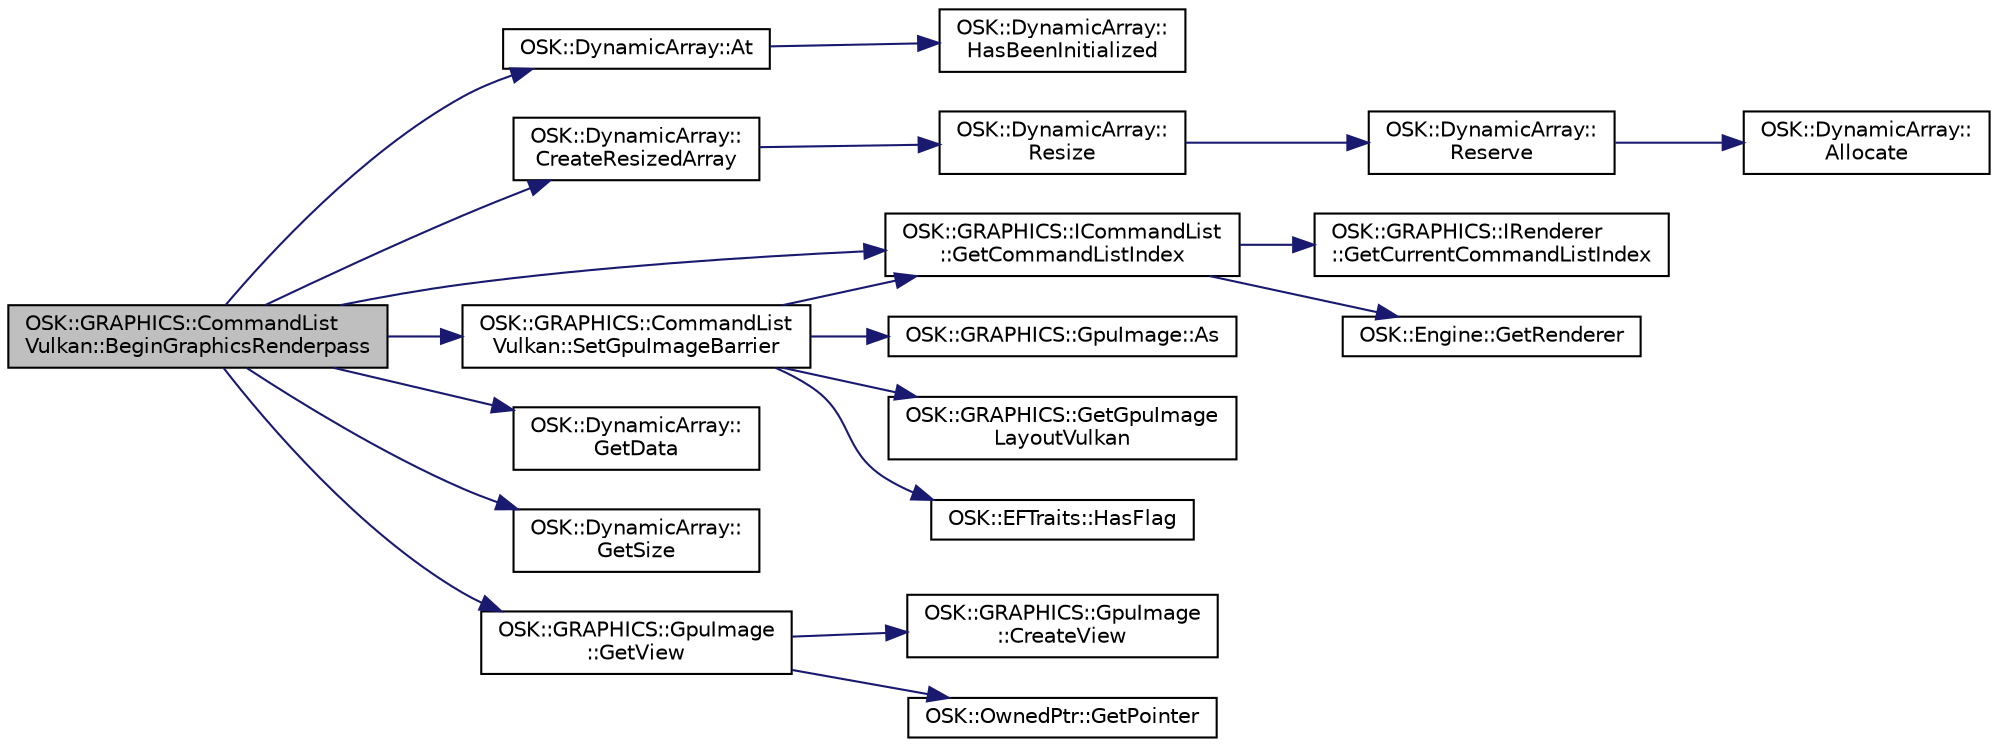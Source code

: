 digraph "OSK::GRAPHICS::CommandListVulkan::BeginGraphicsRenderpass"
{
 // LATEX_PDF_SIZE
  edge [fontname="Helvetica",fontsize="10",labelfontname="Helvetica",labelfontsize="10"];
  node [fontname="Helvetica",fontsize="10",shape=record];
  rankdir="LR";
  Node1 [label="OSK::GRAPHICS::CommandList\lVulkan::BeginGraphicsRenderpass",height=0.2,width=0.4,color="black", fillcolor="grey75", style="filled", fontcolor="black",tooltip=" "];
  Node1 -> Node2 [color="midnightblue",fontsize="10",style="solid",fontname="Helvetica"];
  Node2 [label="OSK::DynamicArray::At",height=0.2,width=0.4,color="black", fillcolor="white", style="filled",URL="$class_o_s_k_1_1_dynamic_array.html#a9691f5eaf46654d59525c6c342d69cbb",tooltip="Devuelve el elemento en la posición dada."];
  Node2 -> Node3 [color="midnightblue",fontsize="10",style="solid",fontname="Helvetica"];
  Node3 [label="OSK::DynamicArray::\lHasBeenInitialized",height=0.2,width=0.4,color="black", fillcolor="white", style="filled",URL="$class_o_s_k_1_1_dynamic_array.html#a24b36038b685ea5f33b2b9b279035cef",tooltip="Devuelve true si el array se ha inicializado."];
  Node1 -> Node4 [color="midnightblue",fontsize="10",style="solid",fontname="Helvetica"];
  Node4 [label="OSK::DynamicArray::\lCreateResizedArray",height=0.2,width=0.4,color="black", fillcolor="white", style="filled",URL="$class_o_s_k_1_1_dynamic_array.html#a6560c13598111f1aa6b53357ae120116",tooltip="Crea un DynamicArray con un número de elementos ya creados e insertados."];
  Node4 -> Node5 [color="midnightblue",fontsize="10",style="solid",fontname="Helvetica"];
  Node5 [label="OSK::DynamicArray::\lResize",height=0.2,width=0.4,color="black", fillcolor="white", style="filled",URL="$class_o_s_k_1_1_dynamic_array.html#adcbd5bb6ce88469bc9e6f65be06ceae6",tooltip="Cambia el tamaño del array. Los datos se conservan, siempre que se pueda. Se añaden elementos hasta q..."];
  Node5 -> Node6 [color="midnightblue",fontsize="10",style="solid",fontname="Helvetica"];
  Node6 [label="OSK::DynamicArray::\lReserve",height=0.2,width=0.4,color="black", fillcolor="white", style="filled",URL="$class_o_s_k_1_1_dynamic_array.html#a34323ddf4963e2097def5d8c3f80c08e",tooltip="Cambia el tamaño del array. Los datos se conservan, siempre que se pueda."];
  Node6 -> Node7 [color="midnightblue",fontsize="10",style="solid",fontname="Helvetica"];
  Node7 [label="OSK::DynamicArray::\lAllocate",height=0.2,width=0.4,color="black", fillcolor="white", style="filled",URL="$class_o_s_k_1_1_dynamic_array.html#acf322bf27bf4bfd581079500c67171a6",tooltip="Reserva espacio para 'size' elementos. Preserva los elementos anteriores."];
  Node1 -> Node8 [color="midnightblue",fontsize="10",style="solid",fontname="Helvetica"];
  Node8 [label="OSK::GRAPHICS::ICommandList\l::GetCommandListIndex",height=0.2,width=0.4,color="black", fillcolor="white", style="filled",URL="$class_o_s_k_1_1_g_r_a_p_h_i_c_s_1_1_i_command_list.html#a2737fdfdca1c275d18f54cbb326dbc0d",tooltip=" "];
  Node8 -> Node9 [color="midnightblue",fontsize="10",style="solid",fontname="Helvetica"];
  Node9 [label="OSK::GRAPHICS::IRenderer\l::GetCurrentCommandListIndex",height=0.2,width=0.4,color="black", fillcolor="white", style="filled",URL="$class_o_s_k_1_1_g_r_a_p_h_i_c_s_1_1_i_renderer.html#a4a779e3af14025ec16d8a0c0a6cf0fe5",tooltip=" "];
  Node8 -> Node10 [color="midnightblue",fontsize="10",style="solid",fontname="Helvetica"];
  Node10 [label="OSK::Engine::GetRenderer",height=0.2,width=0.4,color="black", fillcolor="white", style="filled",URL="$class_o_s_k_1_1_engine.html#a019c5397d042224c134b7fd22c739d00",tooltip=" "];
  Node1 -> Node11 [color="midnightblue",fontsize="10",style="solid",fontname="Helvetica"];
  Node11 [label="OSK::DynamicArray::\lGetData",height=0.2,width=0.4,color="black", fillcolor="white", style="filled",URL="$class_o_s_k_1_1_dynamic_array.html#ac8a6d70f938c482e1f7aa68c7d186bb8",tooltip="Devuelve el array original."];
  Node1 -> Node12 [color="midnightblue",fontsize="10",style="solid",fontname="Helvetica"];
  Node12 [label="OSK::DynamicArray::\lGetSize",height=0.2,width=0.4,color="black", fillcolor="white", style="filled",URL="$class_o_s_k_1_1_dynamic_array.html#a94d0cbf0543d0c976de674d31b15df90",tooltip="Devuelve el número de elementos almacenados."];
  Node1 -> Node13 [color="midnightblue",fontsize="10",style="solid",fontname="Helvetica"];
  Node13 [label="OSK::GRAPHICS::GpuImage\l::GetView",height=0.2,width=0.4,color="black", fillcolor="white", style="filled",URL="$class_o_s_k_1_1_g_r_a_p_h_i_c_s_1_1_gpu_image.html#aa1084f28e42d5b2d03ac2a831ac395e1",tooltip=" "];
  Node13 -> Node14 [color="midnightblue",fontsize="10",style="solid",fontname="Helvetica"];
  Node14 [label="OSK::GRAPHICS::GpuImage\l::CreateView",height=0.2,width=0.4,color="black", fillcolor="white", style="filled",URL="$class_o_s_k_1_1_g_r_a_p_h_i_c_s_1_1_gpu_image.html#a52b0c9170bac73a8e525244e071396ec",tooltip=" "];
  Node13 -> Node15 [color="midnightblue",fontsize="10",style="solid",fontname="Helvetica"];
  Node15 [label="OSK::OwnedPtr::GetPointer",height=0.2,width=0.4,color="black", fillcolor="white", style="filled",URL="$class_o_s_k_1_1_owned_ptr.html#a81dfab2299056fc9858aace55fca0042",tooltip="Devuelve el puntero nativo."];
  Node1 -> Node16 [color="midnightblue",fontsize="10",style="solid",fontname="Helvetica"];
  Node16 [label="OSK::GRAPHICS::CommandList\lVulkan::SetGpuImageBarrier",height=0.2,width=0.4,color="black", fillcolor="white", style="filled",URL="$class_o_s_k_1_1_g_r_a_p_h_i_c_s_1_1_command_list_vulkan.html#a221d2d5bcd64a817d3942bc4097fd948",tooltip="Establece un barrier que sincroniza la ejecución de comandos. Cambia el layout de la imagen."];
  Node16 -> Node17 [color="midnightblue",fontsize="10",style="solid",fontname="Helvetica"];
  Node17 [label="OSK::GRAPHICS::GpuImage::As",height=0.2,width=0.4,color="black", fillcolor="white", style="filled",URL="$class_o_s_k_1_1_g_r_a_p_h_i_c_s_1_1_gpu_image.html#a6bc3268b57ede5f9f0541b20d12dfea0",tooltip=" "];
  Node16 -> Node8 [color="midnightblue",fontsize="10",style="solid",fontname="Helvetica"];
  Node16 -> Node18 [color="midnightblue",fontsize="10",style="solid",fontname="Helvetica"];
  Node18 [label="OSK::GRAPHICS::GetGpuImage\lLayoutVulkan",height=0.2,width=0.4,color="black", fillcolor="white", style="filled",URL="$namespace_o_s_k_1_1_g_r_a_p_h_i_c_s.html#aee2527c482821230e085e377aa731fde",tooltip=" "];
  Node16 -> Node19 [color="midnightblue",fontsize="10",style="solid",fontname="Helvetica"];
  Node19 [label="OSK::EFTraits::HasFlag",height=0.2,width=0.4,color="black", fillcolor="white", style="filled",URL="$namespace_o_s_k_1_1_e_f_traits.html#a8b4d083d34df5ab4cc95043f91b5a24c",tooltip="Devuelve true si el enum 'value' tiene la flag 'flag'."];
}
